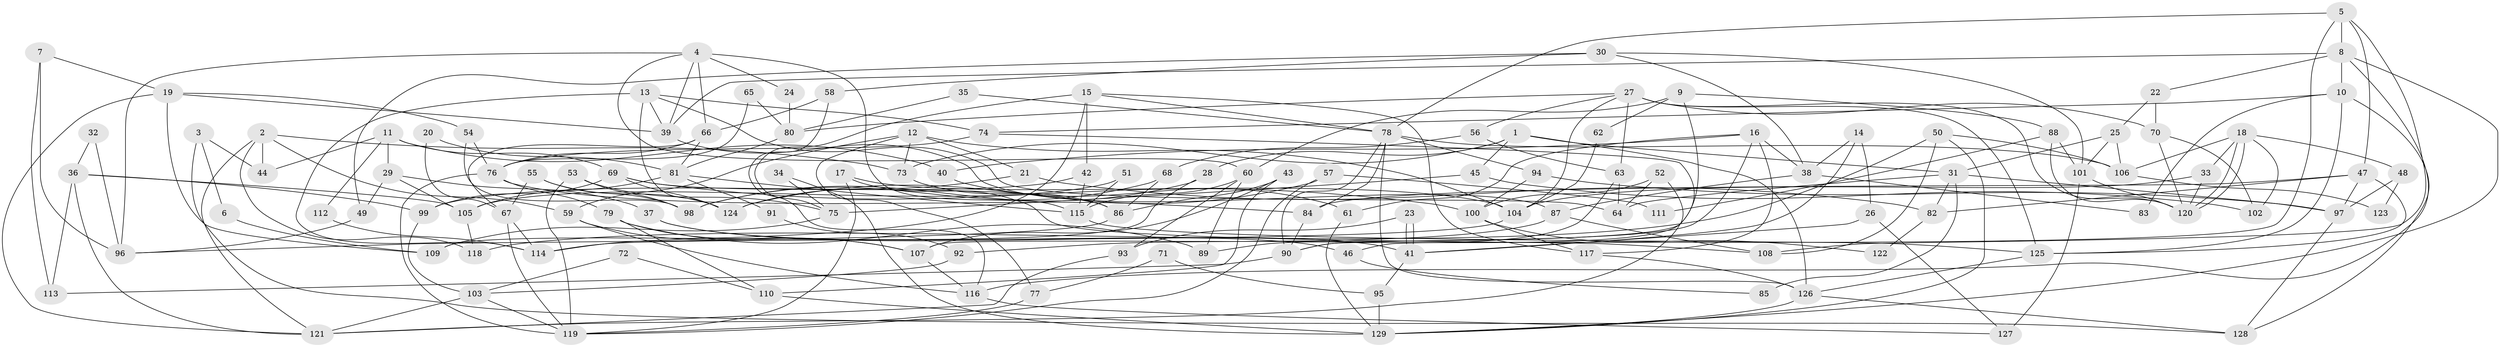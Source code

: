 // coarse degree distribution, {3: 0.2608695652173913, 2: 0.17391304347826086, 13: 0.010869565217391304, 12: 0.010869565217391304, 5: 0.2391304347826087, 10: 0.021739130434782608, 11: 0.010869565217391304, 4: 0.11956521739130435, 6: 0.05434782608695652, 8: 0.021739130434782608, 9: 0.021739130434782608, 7: 0.043478260869565216, 14: 0.010869565217391304}
// Generated by graph-tools (version 1.1) at 2025/51/03/04/25 22:51:20]
// undirected, 129 vertices, 258 edges
graph export_dot {
  node [color=gray90,style=filled];
  1;
  2;
  3;
  4;
  5;
  6;
  7;
  8;
  9;
  10;
  11;
  12;
  13;
  14;
  15;
  16;
  17;
  18;
  19;
  20;
  21;
  22;
  23;
  24;
  25;
  26;
  27;
  28;
  29;
  30;
  31;
  32;
  33;
  34;
  35;
  36;
  37;
  38;
  39;
  40;
  41;
  42;
  43;
  44;
  45;
  46;
  47;
  48;
  49;
  50;
  51;
  52;
  53;
  54;
  55;
  56;
  57;
  58;
  59;
  60;
  61;
  62;
  63;
  64;
  65;
  66;
  67;
  68;
  69;
  70;
  71;
  72;
  73;
  74;
  75;
  76;
  77;
  78;
  79;
  80;
  81;
  82;
  83;
  84;
  85;
  86;
  87;
  88;
  89;
  90;
  91;
  92;
  93;
  94;
  95;
  96;
  97;
  98;
  99;
  100;
  101;
  102;
  103;
  104;
  105;
  106;
  107;
  108;
  109;
  110;
  111;
  112;
  113;
  114;
  115;
  116;
  117;
  118;
  119;
  120;
  121;
  122;
  123;
  124;
  125;
  126;
  127;
  128;
  129;
  1 -- 126;
  1 -- 73;
  1 -- 28;
  1 -- 31;
  1 -- 45;
  2 -- 121;
  2 -- 73;
  2 -- 44;
  2 -- 59;
  2 -- 118;
  3 -- 128;
  3 -- 44;
  3 -- 6;
  4 -- 66;
  4 -- 115;
  4 -- 24;
  4 -- 39;
  4 -- 60;
  4 -- 96;
  5 -- 78;
  5 -- 47;
  5 -- 8;
  5 -- 46;
  5 -- 108;
  6 -- 109;
  7 -- 96;
  7 -- 19;
  7 -- 113;
  8 -- 39;
  8 -- 10;
  8 -- 22;
  8 -- 116;
  8 -- 129;
  9 -- 88;
  9 -- 107;
  9 -- 60;
  9 -- 62;
  10 -- 125;
  10 -- 74;
  10 -- 83;
  10 -- 128;
  11 -- 40;
  11 -- 69;
  11 -- 29;
  11 -- 44;
  11 -- 112;
  12 -- 104;
  12 -- 59;
  12 -- 21;
  12 -- 73;
  12 -- 77;
  13 -- 124;
  13 -- 74;
  13 -- 39;
  13 -- 64;
  13 -- 114;
  14 -- 38;
  14 -- 26;
  14 -- 41;
  15 -- 78;
  15 -- 114;
  15 -- 42;
  15 -- 75;
  15 -- 117;
  16 -- 117;
  16 -- 90;
  16 -- 38;
  16 -- 40;
  16 -- 61;
  17 -- 108;
  17 -- 119;
  17 -- 104;
  18 -- 33;
  18 -- 120;
  18 -- 120;
  18 -- 48;
  18 -- 102;
  18 -- 106;
  19 -- 39;
  19 -- 121;
  19 -- 54;
  19 -- 109;
  20 -- 67;
  20 -- 81;
  21 -- 82;
  21 -- 124;
  22 -- 25;
  22 -- 70;
  23 -- 93;
  23 -- 41;
  23 -- 41;
  24 -- 80;
  25 -- 31;
  25 -- 106;
  25 -- 101;
  26 -- 127;
  26 -- 41;
  27 -- 70;
  27 -- 125;
  27 -- 56;
  27 -- 63;
  27 -- 80;
  27 -- 104;
  27 -- 120;
  28 -- 109;
  28 -- 98;
  29 -- 105;
  29 -- 37;
  29 -- 49;
  30 -- 101;
  30 -- 58;
  30 -- 38;
  30 -- 49;
  31 -- 97;
  31 -- 64;
  31 -- 82;
  31 -- 85;
  32 -- 96;
  32 -- 36;
  33 -- 120;
  33 -- 104;
  34 -- 129;
  34 -- 75;
  35 -- 80;
  35 -- 78;
  36 -- 105;
  36 -- 113;
  36 -- 99;
  36 -- 121;
  37 -- 41;
  37 -- 46;
  38 -- 83;
  38 -- 87;
  39 -- 87;
  40 -- 61;
  41 -- 95;
  42 -- 99;
  42 -- 115;
  43 -- 86;
  43 -- 107;
  43 -- 110;
  45 -- 102;
  45 -- 75;
  46 -- 85;
  47 -- 84;
  47 -- 97;
  47 -- 82;
  47 -- 125;
  48 -- 97;
  48 -- 123;
  49 -- 96;
  50 -- 129;
  50 -- 108;
  50 -- 106;
  50 -- 118;
  51 -- 105;
  51 -- 115;
  52 -- 64;
  52 -- 100;
  52 -- 121;
  53 -- 75;
  53 -- 98;
  53 -- 119;
  54 -- 76;
  54 -- 98;
  55 -- 98;
  55 -- 124;
  55 -- 67;
  56 -- 63;
  56 -- 68;
  57 -- 119;
  57 -- 124;
  57 -- 111;
  58 -- 116;
  58 -- 66;
  59 -- 116;
  59 -- 107;
  60 -- 89;
  60 -- 93;
  60 -- 115;
  61 -- 129;
  62 -- 104;
  63 -- 64;
  63 -- 89;
  65 -- 76;
  65 -- 80;
  66 -- 76;
  66 -- 67;
  66 -- 81;
  67 -- 114;
  67 -- 119;
  68 -- 98;
  68 -- 86;
  69 -- 86;
  69 -- 99;
  69 -- 100;
  69 -- 124;
  70 -- 120;
  70 -- 102;
  71 -- 77;
  71 -- 95;
  72 -- 110;
  72 -- 103;
  73 -- 86;
  74 -- 76;
  74 -- 90;
  75 -- 109;
  76 -- 119;
  76 -- 79;
  76 -- 84;
  77 -- 119;
  78 -- 106;
  78 -- 90;
  78 -- 84;
  78 -- 94;
  78 -- 126;
  79 -- 110;
  79 -- 89;
  79 -- 107;
  80 -- 81;
  81 -- 115;
  81 -- 91;
  81 -- 105;
  82 -- 122;
  84 -- 90;
  86 -- 96;
  87 -- 92;
  87 -- 108;
  88 -- 101;
  88 -- 120;
  88 -- 111;
  90 -- 113;
  91 -- 92;
  92 -- 103;
  93 -- 121;
  94 -- 100;
  94 -- 97;
  95 -- 129;
  97 -- 128;
  99 -- 103;
  100 -- 117;
  100 -- 122;
  101 -- 120;
  101 -- 127;
  103 -- 121;
  103 -- 119;
  104 -- 114;
  105 -- 118;
  106 -- 123;
  107 -- 116;
  110 -- 129;
  112 -- 114;
  115 -- 125;
  116 -- 127;
  117 -- 126;
  125 -- 126;
  126 -- 128;
  126 -- 129;
}
